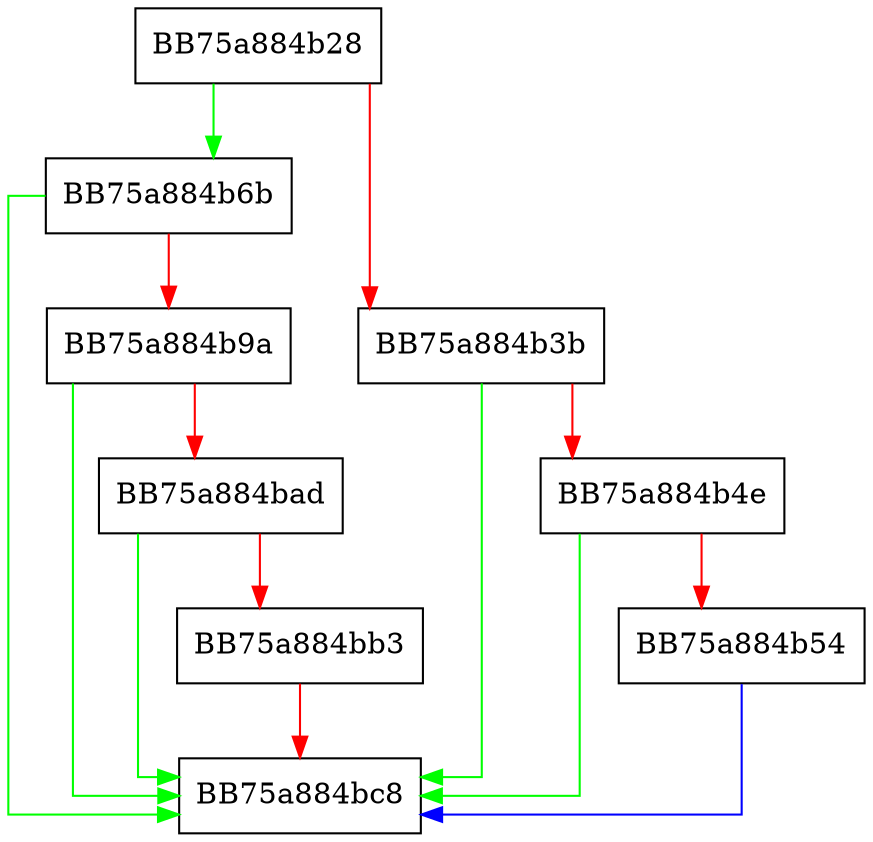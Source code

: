 digraph RequestEngineReloadDueToRingChange {
  node [shape="box"];
  graph [splines=ortho];
  BB75a884b28 -> BB75a884b6b [color="green"];
  BB75a884b28 -> BB75a884b3b [color="red"];
  BB75a884b3b -> BB75a884bc8 [color="green"];
  BB75a884b3b -> BB75a884b4e [color="red"];
  BB75a884b4e -> BB75a884bc8 [color="green"];
  BB75a884b4e -> BB75a884b54 [color="red"];
  BB75a884b54 -> BB75a884bc8 [color="blue"];
  BB75a884b6b -> BB75a884bc8 [color="green"];
  BB75a884b6b -> BB75a884b9a [color="red"];
  BB75a884b9a -> BB75a884bc8 [color="green"];
  BB75a884b9a -> BB75a884bad [color="red"];
  BB75a884bad -> BB75a884bc8 [color="green"];
  BB75a884bad -> BB75a884bb3 [color="red"];
  BB75a884bb3 -> BB75a884bc8 [color="red"];
}